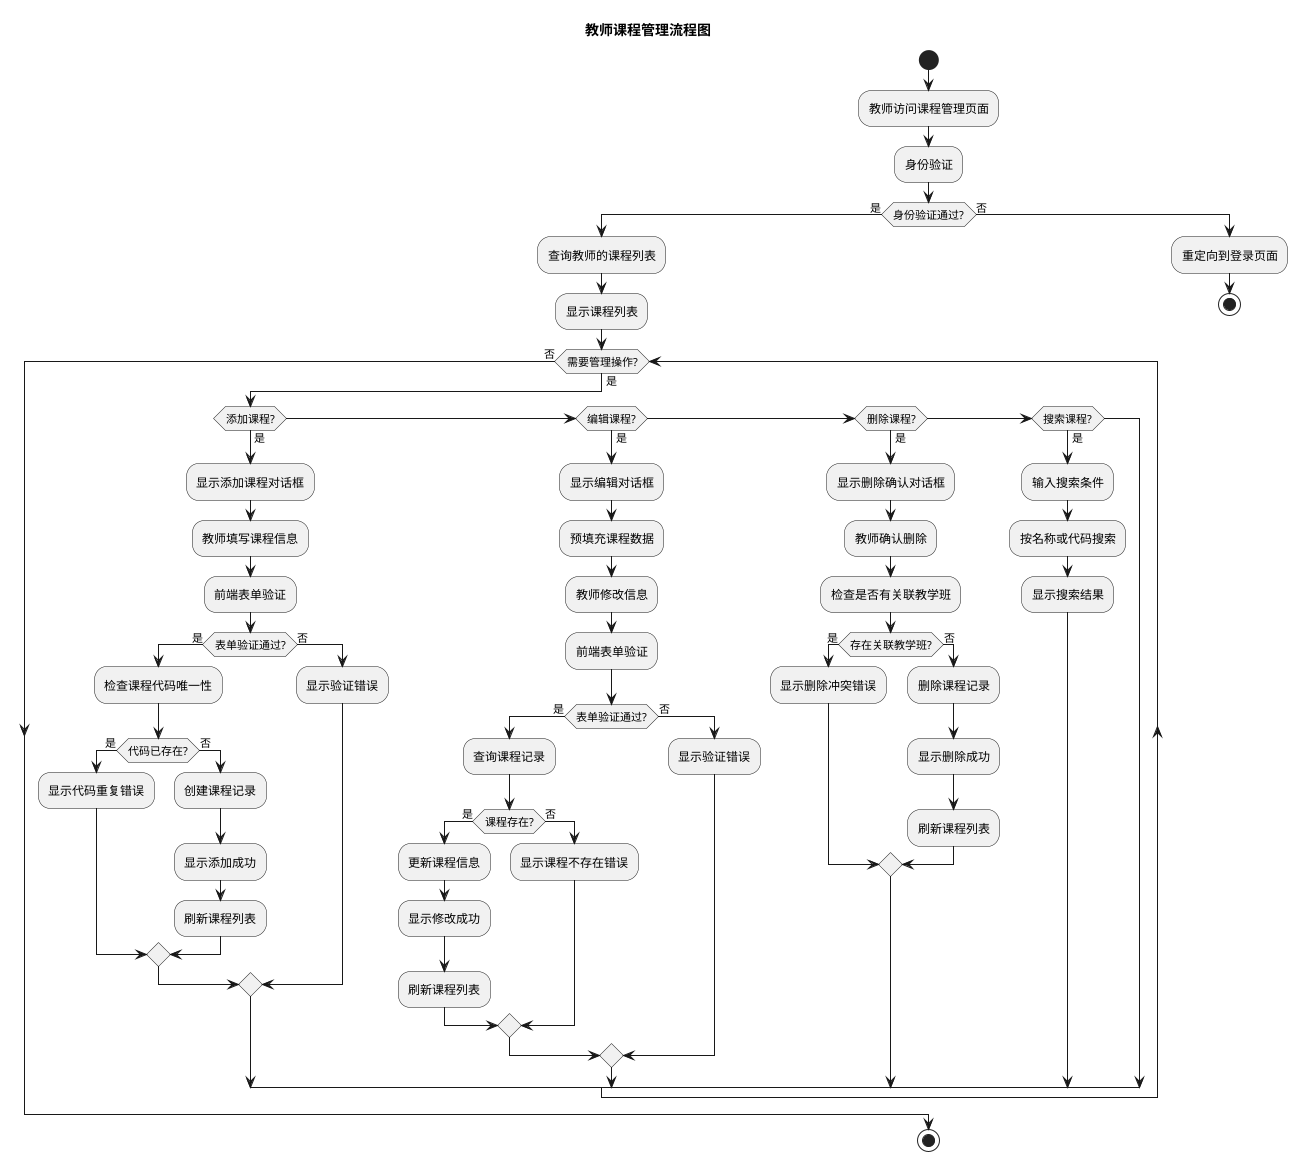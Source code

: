 @startuml 教师课程管理流程图
title 教师课程管理流程图

start

:教师访问课程管理页面;
:身份验证;

if (身份验证通过?) then (是)
    :查询教师的课程列表;
    :显示课程列表;
    
    while (需要管理操作?) is (是)
        if (添加课程?) then (是)
            :显示添加课程对话框;
            :教师填写课程信息;
            :前端表单验证;
            
            if (表单验证通过?) then (是)
                :检查课程代码唯一性;
                
                if (代码已存在?) then (是)
                    :显示代码重复错误;
                else (否)
                    :创建课程记录;
                    :显示添加成功;
                    :刷新课程列表;
                endif
            else (否)
                :显示验证错误;
            endif
            
        elseif (编辑课程?) then (是)
            :显示编辑对话框;
            :预填充课程数据;
            :教师修改信息;
            :前端表单验证;
            
            if (表单验证通过?) then (是)
                :查询课程记录;
                
                if (课程存在?) then (是)
                    :更新课程信息;
                    :显示修改成功;
                    :刷新课程列表;
                else (否)
                    :显示课程不存在错误;
                endif
            else (否)
                :显示验证错误;
            endif
            
        elseif (删除课程?) then (是)
            :显示删除确认对话框;
            :教师确认删除;
            :检查是否有关联教学班;
            
            if (存在关联教学班?) then (是)
                :显示删除冲突错误;
            else (否)
                :删除课程记录;
                :显示删除成功;
                :刷新课程列表;
            endif
            
        elseif (搜索课程?) then (是)
            :输入搜索条件;
            :按名称或代码搜索;
            :显示搜索结果;
        endif
    endwhile (否)
else (否)
    :重定向到登录页面;
    stop
endif

stop

@enduml 